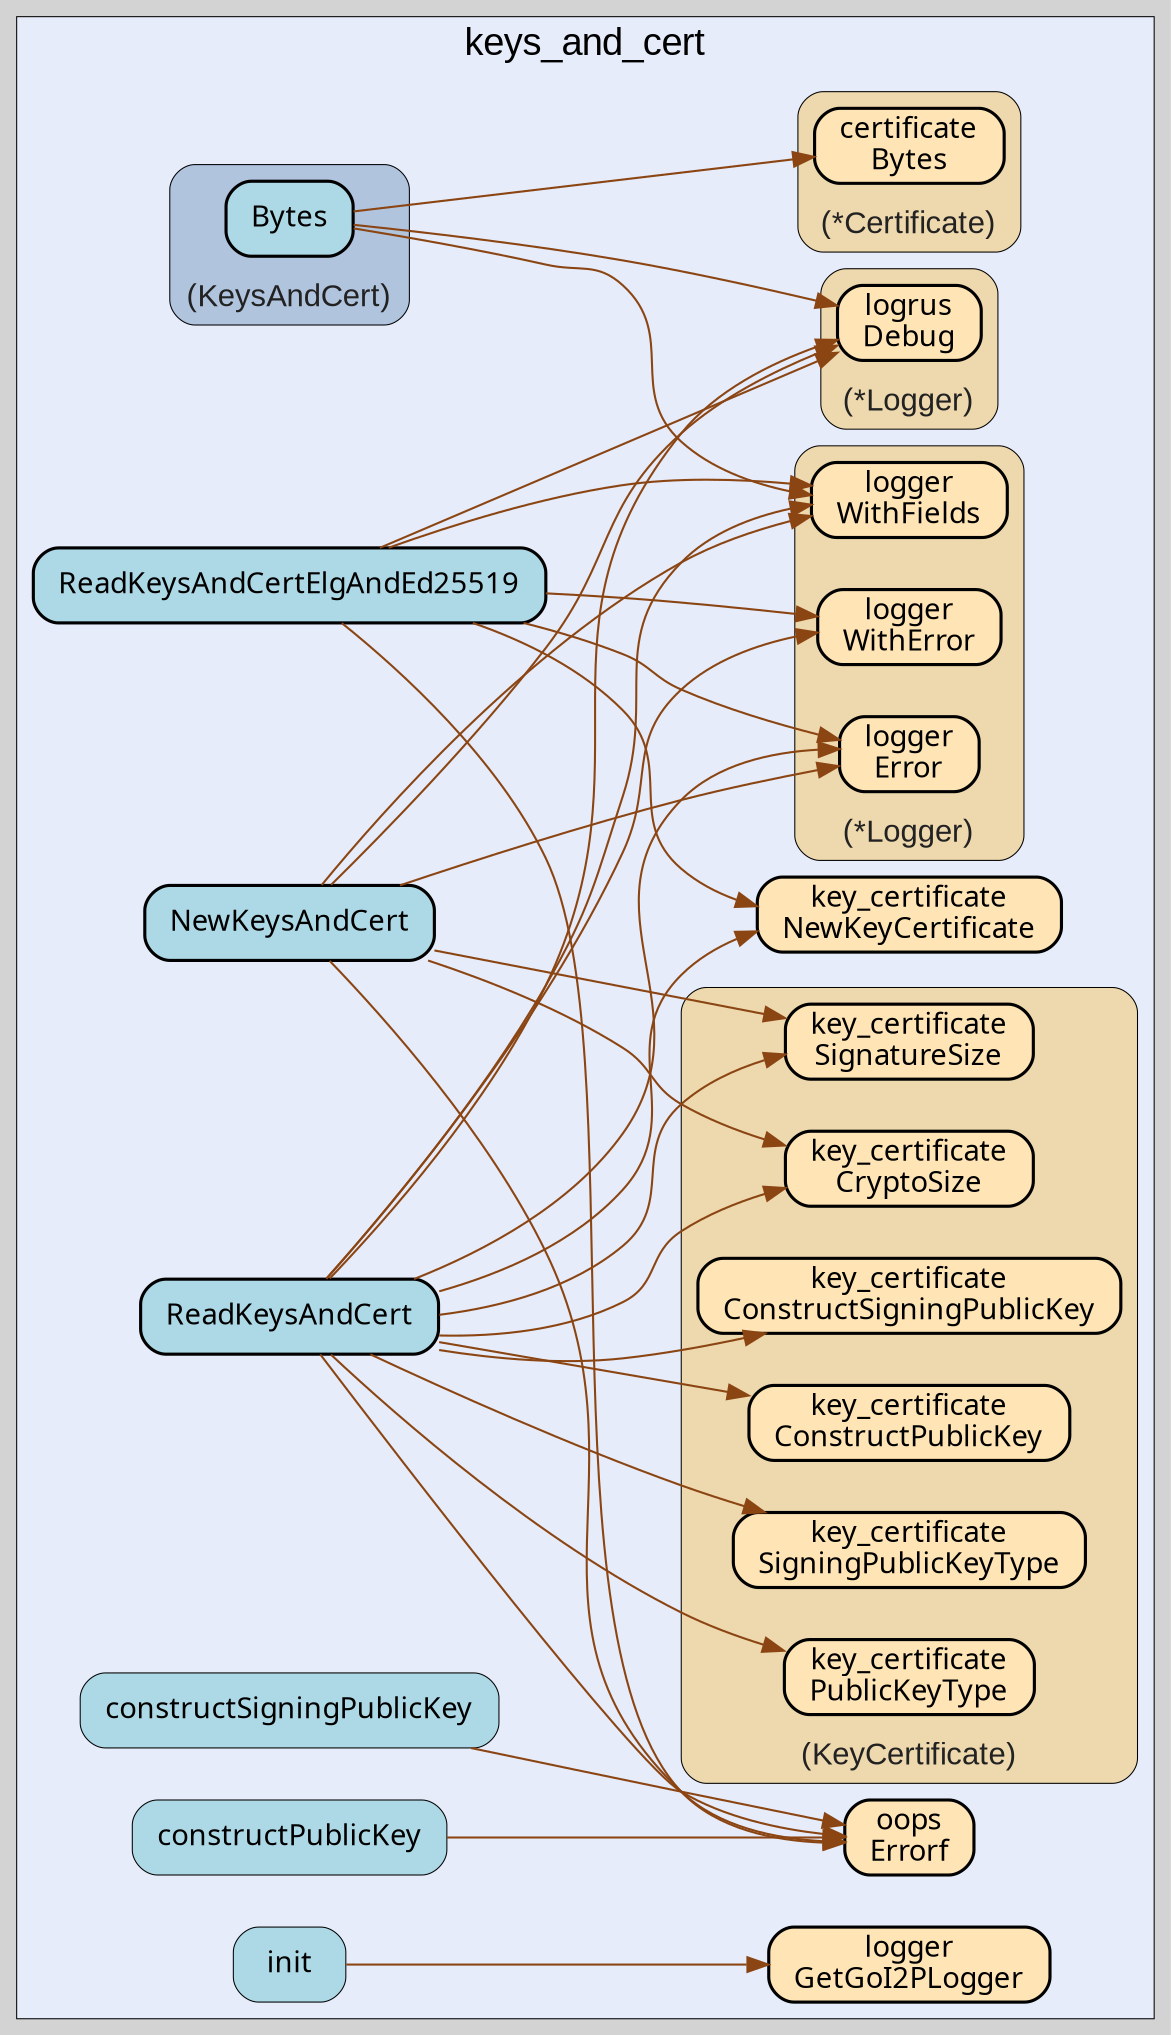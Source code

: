 digraph gocallvis {
    label="";
    labeljust="l";
    fontname="Arial";
    fontsize="14";
    rankdir="LR";
    bgcolor="lightgray";
    style="solid";
    penwidth="0.5";
    pad="0.0";
    nodesep="0.35";

    node [shape="box" style="filled,rounded" fillcolor="honeydew" fontname="Verdana" penwidth="1.0" margin="0.16,0.0"];
    edge [minlen="2"]

    subgraph "cluster_focus" {
        bgcolor="#e6ecfa";
label="keys_and_cert";
labelloc="t";
labeljust="c";
fontsize="18";
        
        "github.com/go-i2p/common/keys_and_cert.NewKeysAndCert" [ fillcolor="lightblue" label="NewKeysAndCert" penwidth="1.5" tooltip="github.com/go-i2p/common/keys_and_cert.NewKeysAndCert | defined in keys_and_cert_struct.go:80\nat keys_and_cert_struct.go:89: calling [(*github.com/go-i2p/logger.Logger).Error]\nat keys_and_cert_struct.go:103: calling [(*github.com/go-i2p/logger.Logger).Error]\nat keys_and_cert_struct.go:114: calling [(*github.com/go-i2p/logger.Logger).Error]\nat keys_and_cert_struct.go:125: calling [(*github.com/go-i2p/logger.Logger).Error]\nat keys_and_cert_struct.go:95: calling [(github.com/go-i2p/common/key_certificate.KeyCertificate).SignatureSize]\nat keys_and_cert_struct.go:100: calling [(*github.com/go-i2p/logger.Logger).WithFields]\nat keys_and_cert_struct.go:111: calling [(*github.com/go-i2p/logger.Logger).WithFields]\nat keys_and_cert_struct.go:122: calling [(*github.com/go-i2p/logger.Logger).WithFields]\nat keys_and_cert_struct.go:86: calling [(*github.com/sirupsen/logrus.Logger).Debug]\nat keys_and_cert_struct.go:90: calling [github.com/samber/oops.Errorf]\nat keys_and_cert_struct.go:104: calling [github.com/samber/oops.Errorf]\nat keys_and_cert_struct.go:115: calling [github.com/samber/oops.Errorf]\nat keys_and_cert_struct.go:126: calling [github.com/samber/oops.Errorf]\nat keys_and_cert_struct.go:94: calling [(github.com/go-i2p/common/key_certificate.KeyCertificate).CryptoSize]" ]
        "github.com/samber/oops.Errorf" [ fillcolor="moccasin" label="oops\nErrorf" penwidth="1.5" tooltip="github.com/samber/oops.Errorf | defined in oops.go:34" ]
        "github.com/go-i2p/common/keys_and_cert.ReadKeysAndCertElgAndEd25519" [ penwidth="1.5" tooltip="github.com/go-i2p/common/keys_and_cert.ReadKeysAndCertElgAndEd25519 | defined in keys_and_cert_struct.go:265\nat keys_and_cert_struct.go:268: calling [(*github.com/sirupsen/logrus.Logger).Debug]\nat keys_and_cert_struct.go:328: calling [(*github.com/sirupsen/logrus.Logger).Debug]\nat keys_and_cert_struct.go:317: calling [github.com/go-i2p/common/key_certificate.NewKeyCertificate]\nat keys_and_cert_struct.go:281: calling [github.com/samber/oops.Errorf]\nat keys_and_cert_struct.go:292: calling [github.com/samber/oops.Errorf]\nat keys_and_cert_struct.go:308: calling [github.com/samber/oops.Errorf]\nat keys_and_cert_struct.go:282: calling [(*github.com/go-i2p/logger.Logger).WithError]\nat keys_and_cert_struct.go:293: calling [(*github.com/go-i2p/logger.Logger).WithError]\nat keys_and_cert_struct.go:309: calling [(*github.com/go-i2p/logger.Logger).WithError]\nat keys_and_cert_struct.go:319: calling [(*github.com/go-i2p/logger.Logger).WithError]\nat keys_and_cert_struct.go:266: calling [(*github.com/go-i2p/logger.Logger).WithFields]\nat keys_and_cert_struct.go:323: calling [(*github.com/go-i2p/logger.Logger).WithFields]\nat keys_and_cert_struct.go:282: calling [(*github.com/go-i2p/logger.Logger).Error]\nat keys_and_cert_struct.go:293: calling [(*github.com/go-i2p/logger.Logger).Error]\nat keys_and_cert_struct.go:309: calling [(*github.com/go-i2p/logger.Logger).Error]\nat keys_and_cert_struct.go:319: calling [(*github.com/go-i2p/logger.Logger).Error]" fillcolor="lightblue" label="ReadKeysAndCertElgAndEd25519" ]
        "github.com/go-i2p/common/key_certificate.NewKeyCertificate" [ fillcolor="moccasin" label="key_certificate\nNewKeyCertificate" penwidth="1.5" tooltip="github.com/go-i2p/common/key_certificate.NewKeyCertificate | defined in key_certificate_struct.go:57" ]
        "github.com/go-i2p/common/keys_and_cert.ReadKeysAndCert" [ fillcolor="lightblue" label="ReadKeysAndCert" penwidth="1.5" tooltip="github.com/go-i2p/common/keys_and_cert.ReadKeysAndCert | defined in keys_and_cert_struct.go:201\nat keys_and_cert_struct.go:221: calling [github.com/go-i2p/common/key_certificate.NewKeyCertificate]\nat keys_and_cert_struct.go:216: calling [(*github.com/go-i2p/logger.Logger).Error]\nat keys_and_cert_struct.go:223: calling [(*github.com/go-i2p/logger.Logger).Error]\nat keys_and_cert_struct.go:234: calling [(*github.com/go-i2p/logger.Logger).Error]\nat keys_and_cert_struct.go:250: calling [(*github.com/go-i2p/logger.Logger).Error]\nat keys_and_cert_struct.go:217: calling [github.com/samber/oops.Errorf]\nat keys_and_cert_struct.go:246: calling [(github.com/go-i2p/common/key_certificate.KeyCertificate).ConstructSigningPublicKey]\nat keys_and_cert_struct.go:255: calling [(github.com/go-i2p/common/key_certificate.KeyCertificate).PublicKeyType]\nat keys_and_cert_struct.go:256: calling [(github.com/go-i2p/common/key_certificate.KeyCertificate).SigningPublicKeyType]\nat keys_and_cert_struct.go:223: calling [(*github.com/go-i2p/logger.Logger).WithError]\nat keys_and_cert_struct.go:234: calling [(*github.com/go-i2p/logger.Logger).WithError]\nat keys_and_cert_struct.go:250: calling [(*github.com/go-i2p/logger.Logger).WithError]\nat keys_and_cert_struct.go:229: calling [(github.com/go-i2p/common/key_certificate.KeyCertificate).SignatureSize]\nat keys_and_cert_struct.go:228: calling [(github.com/go-i2p/common/key_certificate.KeyCertificate).CryptoSize]\nat keys_and_cert_struct.go:232: calling [(github.com/go-i2p/common/key_certificate.KeyCertificate).ConstructPublicKey]\nat keys_and_cert_struct.go:202: calling [(*github.com/go-i2p/logger.Logger).WithFields]\nat keys_and_cert_struct.go:211: calling [(*github.com/go-i2p/logger.Logger).WithFields]\nat keys_and_cert_struct.go:254: calling [(*github.com/go-i2p/logger.Logger).WithFields]\nat keys_and_cert_struct.go:204: calling [(*github.com/sirupsen/logrus.Logger).Debug]\nat keys_and_cert_struct.go:259: calling [(*github.com/sirupsen/logrus.Logger).Debug]" ]
        "github.com/go-i2p/common/keys_and_cert.init" [ fillcolor="lightblue" label="init" penwidth="0.5" tooltip="github.com/go-i2p/common/keys_and_cert.init | defined in .:0\nat keys_and_cert_struct.go:16: calling [github.com/go-i2p/logger.GetGoI2PLogger]" ]
        "github.com/go-i2p/logger.GetGoI2PLogger" [ fillcolor="moccasin" label="logger\nGetGoI2PLogger" penwidth="1.5" tooltip="github.com/go-i2p/logger.GetGoI2PLogger | defined in log.go:120" ]
        "github.com/go-i2p/common/keys_and_cert.constructSigningPublicKey" [ fillcolor="lightblue" label="constructSigningPublicKey" penwidth="0.5" tooltip="github.com/go-i2p/common/keys_and_cert.constructSigningPublicKey | defined in utils.go:30\nat utils.go:39: calling [github.com/samber/oops.Errorf]\nat utils.go:34: calling [github.com/samber/oops.Errorf]" ]
        "github.com/go-i2p/common/keys_and_cert.constructPublicKey" [ label="constructPublicKey" penwidth="0.5" tooltip="github.com/go-i2p/common/keys_and_cert.constructPublicKey | defined in utils.go:14\nat utils.go:25: calling [github.com/samber/oops.Errorf]\nat utils.go:18: calling [github.com/samber/oops.Errorf]" fillcolor="lightblue" ]
        
        subgraph "cluster_*github.com/go-i2p/common/certificate.Certificate" {
        penwidth="0.5";
fontsize="15";
fontcolor="#222222";
labelloc="b";
style="rounded,filled";
fillcolor="wheat2";
label="(*Certificate)";
tooltip="type: *github.com/go-i2p/common/certificate.Certificate";
        
        "(*github.com/go-i2p/common/certificate.Certificate).Bytes" [ fillcolor="moccasin" label="certificate\nBytes" penwidth="1.5" tooltip="(*github.com/go-i2p/common/certificate.Certificate).Bytes | defined in certificate_struct.go:142" ]
        
    }

        subgraph "cluster_*github.com/go-i2p/logger.Logger" {
        fontsize="15";
fontcolor="#222222";
labelloc="b";
style="rounded,filled";
fillcolor="wheat2";
label="(*Logger)";
tooltip="type: *github.com/go-i2p/logger.Logger";
penwidth="0.5";
        
        "(*github.com/go-i2p/logger.Logger).Error" [ fillcolor="moccasin" label="logger\nError" penwidth="1.5" tooltip="(*github.com/go-i2p/logger.Logger).Error | defined in log.go:42" ]
        "(*github.com/go-i2p/logger.Logger).WithFields" [ fillcolor="moccasin" label="logger\nWithFields" penwidth="1.5" tooltip="(*github.com/go-i2p/logger.Logger).WithFields | defined in log.go:60" ]
        "(*github.com/go-i2p/logger.Logger).WithError" [ fillcolor="moccasin" label="logger\nWithError" penwidth="1.5" tooltip="(*github.com/go-i2p/logger.Logger).WithError | defined in log.go:66" ]
        
    }

        subgraph "cluster_*github.com/sirupsen/logrus.Logger" {
        label="(*Logger)";
tooltip="type: *github.com/sirupsen/logrus.Logger";
penwidth="0.5";
fontsize="15";
fontcolor="#222222";
labelloc="b";
style="rounded,filled";
fillcolor="wheat2";
        
        "(*github.com/sirupsen/logrus.Logger).Debug" [ penwidth="1.5" tooltip="(*github.com/sirupsen/logrus.Logger).Debug | defined in logger.go:221" fillcolor="moccasin" label="logrus\nDebug" ]
        
    }

        subgraph "cluster_github.com/go-i2p/common/key_certificate.KeyCertificate" {
        labelloc="b";
style="rounded,filled";
fillcolor="wheat2";
label="(KeyCertificate)";
tooltip="type: github.com/go-i2p/common/key_certificate.KeyCertificate";
penwidth="0.5";
fontsize="15";
fontcolor="#222222";
        
        "(github.com/go-i2p/common/key_certificate.KeyCertificate).CryptoSize" [ fillcolor="moccasin" label="key_certificate\nCryptoSize" penwidth="1.5" tooltip="(github.com/go-i2p/common/key_certificate.KeyCertificate).CryptoSize | defined in key_certificate_struct.go:350" ]
        "(github.com/go-i2p/common/key_certificate.KeyCertificate).SignatureSize" [ label="key_certificate\nSignatureSize" penwidth="1.5" tooltip="(github.com/go-i2p/common/key_certificate.KeyCertificate).SignatureSize | defined in key_certificate_struct.go:322" fillcolor="moccasin" ]
        "(github.com/go-i2p/common/key_certificate.KeyCertificate).ConstructPublicKey" [ fillcolor="moccasin" label="key_certificate\nConstructPublicKey" penwidth="1.5" tooltip="(github.com/go-i2p/common/key_certificate.KeyCertificate).ConstructPublicKey | defined in key_certificate_struct.go:160" ]
        "(github.com/go-i2p/common/key_certificate.KeyCertificate).ConstructSigningPublicKey" [ label="key_certificate\nConstructSigningPublicKey" penwidth="1.5" tooltip="(github.com/go-i2p/common/key_certificate.KeyCertificate).ConstructSigningPublicKey | defined in key_certificate_struct.go:237" fillcolor="moccasin" ]
        "(github.com/go-i2p/common/key_certificate.KeyCertificate).PublicKeyType" [ penwidth="1.5" tooltip="(github.com/go-i2p/common/key_certificate.KeyCertificate).PublicKeyType | defined in key_certificate_struct.go:150" fillcolor="moccasin" label="key_certificate\nPublicKeyType" ]
        "(github.com/go-i2p/common/key_certificate.KeyCertificate).SigningPublicKeyType" [ label="key_certificate\nSigningPublicKeyType" penwidth="1.5" tooltip="(github.com/go-i2p/common/key_certificate.KeyCertificate).SigningPublicKeyType | defined in key_certificate_struct.go:141" fillcolor="moccasin" ]
        
    }

        subgraph "cluster_github.com/go-i2p/common/keys_and_cert.KeysAndCert" {
        labelloc="b";
tooltip="type: github.com/go-i2p/common/keys_and_cert.KeysAndCert";
fontcolor="#222222";
style="rounded,filled";
fillcolor="lightsteelblue";
label="(KeysAndCert)";
penwidth="0.5";
fontsize="15";
        
        "(github.com/go-i2p/common/keys_and_cert.KeysAndCert).Bytes" [ fillcolor="lightblue" label="Bytes" penwidth="1.5" tooltip="(github.com/go-i2p/common/keys_and_cert.KeysAndCert).Bytes | defined in keys_and_cert_struct.go:146\nat keys_and_cert_struct.go:180: calling [(*github.com/sirupsen/logrus.Logger).Debug]\nat keys_and_cert_struct.go:168: calling [(*github.com/go-i2p/common/certificate.Certificate).Bytes]\nat keys_and_cert_struct.go:169: calling [(*github.com/go-i2p/common/certificate.Certificate).Bytes]\nat keys_and_cert_struct.go:172: calling [(*github.com/go-i2p/logger.Logger).WithFields]" ]
        
    }

    }

    "github.com/go-i2p/common/keys_and_cert.ReadKeysAndCert" -> "github.com/go-i2p/common/key_certificate.NewKeyCertificate" [ color="saddlebrown" tooltip="at keys_and_cert_struct.go:221: calling [github.com/go-i2p/common/key_certificate.NewKeyCertificate]" ]
    "github.com/go-i2p/common/keys_and_cert.ReadKeysAndCert" -> "(*github.com/go-i2p/logger.Logger).Error" [ tooltip="at keys_and_cert_struct.go:216: calling [(*github.com/go-i2p/logger.Logger).Error]\nat keys_and_cert_struct.go:223: calling [(*github.com/go-i2p/logger.Logger).Error]\nat keys_and_cert_struct.go:234: calling [(*github.com/go-i2p/logger.Logger).Error]\nat keys_and_cert_struct.go:250: calling [(*github.com/go-i2p/logger.Logger).Error]" color="saddlebrown" ]
    "github.com/go-i2p/common/keys_and_cert.ReadKeysAndCert" -> "github.com/samber/oops.Errorf" [ color="saddlebrown" tooltip="at keys_and_cert_struct.go:217: calling [github.com/samber/oops.Errorf]" ]
    "github.com/go-i2p/common/keys_and_cert.ReadKeysAndCert" -> "(github.com/go-i2p/common/key_certificate.KeyCertificate).ConstructSigningPublicKey" [ color="saddlebrown" tooltip="at keys_and_cert_struct.go:246: calling [(github.com/go-i2p/common/key_certificate.KeyCertificate).ConstructSigningPublicKey]" ]
    "github.com/go-i2p/common/keys_and_cert.ReadKeysAndCertElgAndEd25519" -> "(*github.com/sirupsen/logrus.Logger).Debug" [ color="saddlebrown" tooltip="at keys_and_cert_struct.go:268: calling [(*github.com/sirupsen/logrus.Logger).Debug]\nat keys_and_cert_struct.go:328: calling [(*github.com/sirupsen/logrus.Logger).Debug]" ]
    "github.com/go-i2p/common/keys_and_cert.ReadKeysAndCertElgAndEd25519" -> "github.com/go-i2p/common/key_certificate.NewKeyCertificate" [ color="saddlebrown" tooltip="at keys_and_cert_struct.go:317: calling [github.com/go-i2p/common/key_certificate.NewKeyCertificate]" ]
    "github.com/go-i2p/common/keys_and_cert.ReadKeysAndCert" -> "(github.com/go-i2p/common/key_certificate.KeyCertificate).PublicKeyType" [ color="saddlebrown" tooltip="at keys_and_cert_struct.go:255: calling [(github.com/go-i2p/common/key_certificate.KeyCertificate).PublicKeyType]" ]
    "(github.com/go-i2p/common/keys_and_cert.KeysAndCert).Bytes" -> "(*github.com/sirupsen/logrus.Logger).Debug" [ color="saddlebrown" tooltip="at keys_and_cert_struct.go:180: calling [(*github.com/sirupsen/logrus.Logger).Debug]" ]
    "github.com/go-i2p/common/keys_and_cert.ReadKeysAndCertElgAndEd25519" -> "github.com/samber/oops.Errorf" [ color="saddlebrown" tooltip="at keys_and_cert_struct.go:281: calling [github.com/samber/oops.Errorf]\nat keys_and_cert_struct.go:292: calling [github.com/samber/oops.Errorf]\nat keys_and_cert_struct.go:308: calling [github.com/samber/oops.Errorf]" ]
    "github.com/go-i2p/common/keys_and_cert.constructPublicKey" -> "github.com/samber/oops.Errorf" [ color="saddlebrown" tooltip="at utils.go:25: calling [github.com/samber/oops.Errorf]\nat utils.go:18: calling [github.com/samber/oops.Errorf]" ]
    "github.com/go-i2p/common/keys_and_cert.NewKeysAndCert" -> "(*github.com/go-i2p/logger.Logger).Error" [ color="saddlebrown" tooltip="at keys_and_cert_struct.go:89: calling [(*github.com/go-i2p/logger.Logger).Error]\nat keys_and_cert_struct.go:103: calling [(*github.com/go-i2p/logger.Logger).Error]\nat keys_and_cert_struct.go:114: calling [(*github.com/go-i2p/logger.Logger).Error]\nat keys_and_cert_struct.go:125: calling [(*github.com/go-i2p/logger.Logger).Error]" ]
    "github.com/go-i2p/common/keys_and_cert.NewKeysAndCert" -> "(github.com/go-i2p/common/key_certificate.KeyCertificate).SignatureSize" [ color="saddlebrown" tooltip="at keys_and_cert_struct.go:95: calling [(github.com/go-i2p/common/key_certificate.KeyCertificate).SignatureSize]" ]
    "github.com/go-i2p/common/keys_and_cert.ReadKeysAndCert" -> "(github.com/go-i2p/common/key_certificate.KeyCertificate).SigningPublicKeyType" [ tooltip="at keys_and_cert_struct.go:256: calling [(github.com/go-i2p/common/key_certificate.KeyCertificate).SigningPublicKeyType]" color="saddlebrown" ]
    "github.com/go-i2p/common/keys_and_cert.constructSigningPublicKey" -> "github.com/samber/oops.Errorf" [ color="saddlebrown" tooltip="at utils.go:39: calling [github.com/samber/oops.Errorf]\nat utils.go:34: calling [github.com/samber/oops.Errorf]" ]
    "github.com/go-i2p/common/keys_and_cert.NewKeysAndCert" -> "(*github.com/go-i2p/logger.Logger).WithFields" [ color="saddlebrown" tooltip="at keys_and_cert_struct.go:100: calling [(*github.com/go-i2p/logger.Logger).WithFields]\nat keys_and_cert_struct.go:111: calling [(*github.com/go-i2p/logger.Logger).WithFields]\nat keys_and_cert_struct.go:122: calling [(*github.com/go-i2p/logger.Logger).WithFields]" ]
    "github.com/go-i2p/common/keys_and_cert.ReadKeysAndCertElgAndEd25519" -> "(*github.com/go-i2p/logger.Logger).WithError" [ color="saddlebrown" tooltip="at keys_and_cert_struct.go:282: calling [(*github.com/go-i2p/logger.Logger).WithError]\nat keys_and_cert_struct.go:293: calling [(*github.com/go-i2p/logger.Logger).WithError]\nat keys_and_cert_struct.go:309: calling [(*github.com/go-i2p/logger.Logger).WithError]\nat keys_and_cert_struct.go:319: calling [(*github.com/go-i2p/logger.Logger).WithError]" ]
    "github.com/go-i2p/common/keys_and_cert.ReadKeysAndCert" -> "(*github.com/go-i2p/logger.Logger).WithError" [ color="saddlebrown" tooltip="at keys_and_cert_struct.go:223: calling [(*github.com/go-i2p/logger.Logger).WithError]\nat keys_and_cert_struct.go:234: calling [(*github.com/go-i2p/logger.Logger).WithError]\nat keys_and_cert_struct.go:250: calling [(*github.com/go-i2p/logger.Logger).WithError]" ]
    "github.com/go-i2p/common/keys_and_cert.ReadKeysAndCert" -> "(github.com/go-i2p/common/key_certificate.KeyCertificate).SignatureSize" [ color="saddlebrown" tooltip="at keys_and_cert_struct.go:229: calling [(github.com/go-i2p/common/key_certificate.KeyCertificate).SignatureSize]" ]
    "github.com/go-i2p/common/keys_and_cert.init" -> "github.com/go-i2p/logger.GetGoI2PLogger" [ color="saddlebrown" tooltip="at keys_and_cert_struct.go:16: calling [github.com/go-i2p/logger.GetGoI2PLogger]" ]
    "github.com/go-i2p/common/keys_and_cert.NewKeysAndCert" -> "(*github.com/sirupsen/logrus.Logger).Debug" [ tooltip="at keys_and_cert_struct.go:86: calling [(*github.com/sirupsen/logrus.Logger).Debug]" color="saddlebrown" ]
    "github.com/go-i2p/common/keys_and_cert.ReadKeysAndCertElgAndEd25519" -> "(*github.com/go-i2p/logger.Logger).WithFields" [ tooltip="at keys_and_cert_struct.go:266: calling [(*github.com/go-i2p/logger.Logger).WithFields]\nat keys_and_cert_struct.go:323: calling [(*github.com/go-i2p/logger.Logger).WithFields]" color="saddlebrown" ]
    "github.com/go-i2p/common/keys_and_cert.ReadKeysAndCertElgAndEd25519" -> "(*github.com/go-i2p/logger.Logger).Error" [ color="saddlebrown" tooltip="at keys_and_cert_struct.go:282: calling [(*github.com/go-i2p/logger.Logger).Error]\nat keys_and_cert_struct.go:293: calling [(*github.com/go-i2p/logger.Logger).Error]\nat keys_and_cert_struct.go:309: calling [(*github.com/go-i2p/logger.Logger).Error]\nat keys_and_cert_struct.go:319: calling [(*github.com/go-i2p/logger.Logger).Error]" ]
    "github.com/go-i2p/common/keys_and_cert.ReadKeysAndCert" -> "(github.com/go-i2p/common/key_certificate.KeyCertificate).CryptoSize" [ color="saddlebrown" tooltip="at keys_and_cert_struct.go:228: calling [(github.com/go-i2p/common/key_certificate.KeyCertificate).CryptoSize]" ]
    "github.com/go-i2p/common/keys_and_cert.ReadKeysAndCert" -> "(github.com/go-i2p/common/key_certificate.KeyCertificate).ConstructPublicKey" [ color="saddlebrown" tooltip="at keys_and_cert_struct.go:232: calling [(github.com/go-i2p/common/key_certificate.KeyCertificate).ConstructPublicKey]" ]
    "(github.com/go-i2p/common/keys_and_cert.KeysAndCert).Bytes" -> "(*github.com/go-i2p/common/certificate.Certificate).Bytes" [ color="saddlebrown" tooltip="at keys_and_cert_struct.go:168: calling [(*github.com/go-i2p/common/certificate.Certificate).Bytes]\nat keys_and_cert_struct.go:169: calling [(*github.com/go-i2p/common/certificate.Certificate).Bytes]" ]
    "(github.com/go-i2p/common/keys_and_cert.KeysAndCert).Bytes" -> "(*github.com/go-i2p/logger.Logger).WithFields" [ color="saddlebrown" tooltip="at keys_and_cert_struct.go:172: calling [(*github.com/go-i2p/logger.Logger).WithFields]" ]
    "github.com/go-i2p/common/keys_and_cert.NewKeysAndCert" -> "github.com/samber/oops.Errorf" [ color="saddlebrown" tooltip="at keys_and_cert_struct.go:90: calling [github.com/samber/oops.Errorf]\nat keys_and_cert_struct.go:104: calling [github.com/samber/oops.Errorf]\nat keys_and_cert_struct.go:115: calling [github.com/samber/oops.Errorf]\nat keys_and_cert_struct.go:126: calling [github.com/samber/oops.Errorf]" ]
    "github.com/go-i2p/common/keys_and_cert.ReadKeysAndCert" -> "(*github.com/go-i2p/logger.Logger).WithFields" [ color="saddlebrown" tooltip="at keys_and_cert_struct.go:202: calling [(*github.com/go-i2p/logger.Logger).WithFields]\nat keys_and_cert_struct.go:211: calling [(*github.com/go-i2p/logger.Logger).WithFields]\nat keys_and_cert_struct.go:254: calling [(*github.com/go-i2p/logger.Logger).WithFields]" ]
    "github.com/go-i2p/common/keys_and_cert.ReadKeysAndCert" -> "(*github.com/sirupsen/logrus.Logger).Debug" [ color="saddlebrown" tooltip="at keys_and_cert_struct.go:204: calling [(*github.com/sirupsen/logrus.Logger).Debug]\nat keys_and_cert_struct.go:259: calling [(*github.com/sirupsen/logrus.Logger).Debug]" ]
    "github.com/go-i2p/common/keys_and_cert.NewKeysAndCert" -> "(github.com/go-i2p/common/key_certificate.KeyCertificate).CryptoSize" [ color="saddlebrown" tooltip="at keys_and_cert_struct.go:94: calling [(github.com/go-i2p/common/key_certificate.KeyCertificate).CryptoSize]" ]
}
